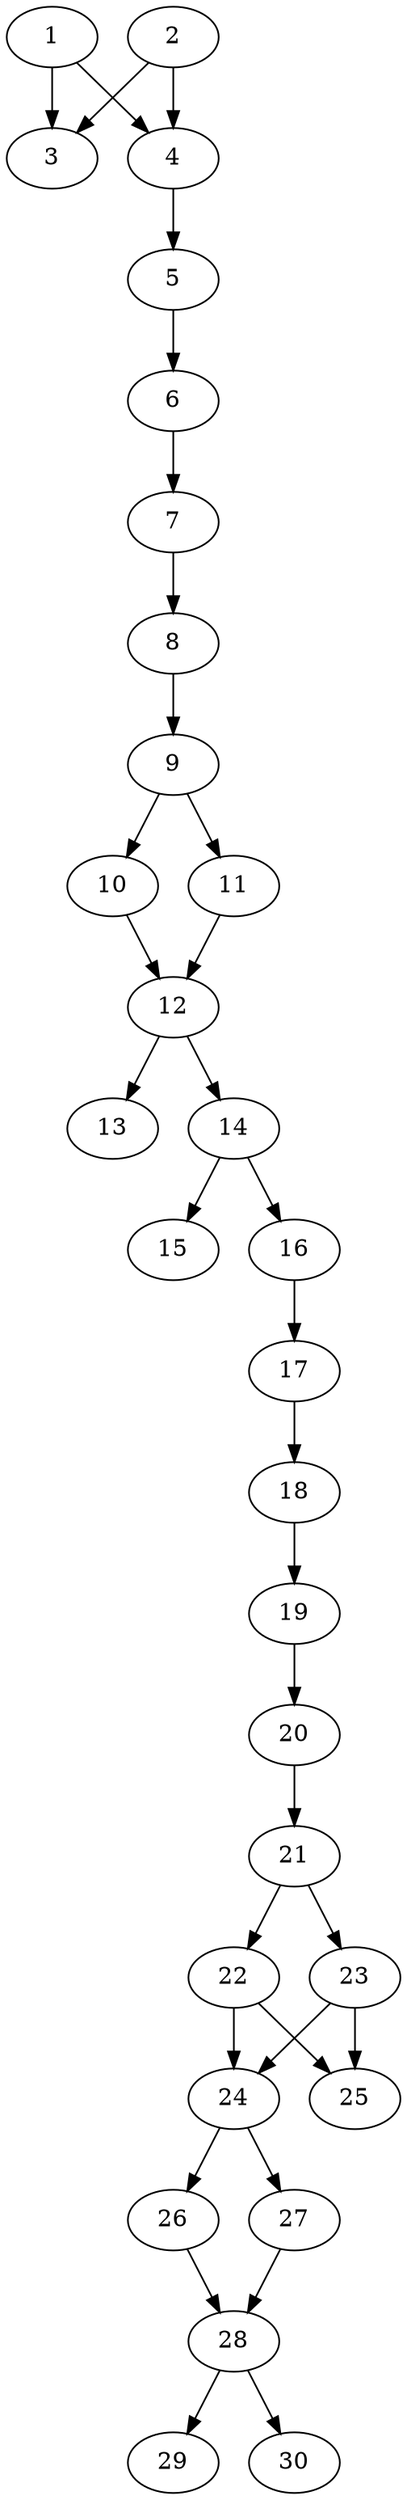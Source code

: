 // DAG automatically generated by daggen at Thu Oct  3 14:04:18 2019
// ./daggen --dot -n 30 --ccr 0.3 --fat 0.3 --regular 0.5 --density 0.6 --mindata 5242880 --maxdata 52428800 
digraph G {
  1 [size="90309973", alpha="0.10", expect_size="27092992"] 
  1 -> 3 [size ="27092992"]
  1 -> 4 [size ="27092992"]
  2 [size="98679467", alpha="0.13", expect_size="29603840"] 
  2 -> 3 [size ="29603840"]
  2 -> 4 [size ="29603840"]
  3 [size="34003627", alpha="0.12", expect_size="10201088"] 
  4 [size="106100053", alpha="0.03", expect_size="31830016"] 
  4 -> 5 [size ="31830016"]
  5 [size="158730240", alpha="0.10", expect_size="47619072"] 
  5 -> 6 [size ="47619072"]
  6 [size="72649387", alpha="0.10", expect_size="21794816"] 
  6 -> 7 [size ="21794816"]
  7 [size="81240747", alpha="0.02", expect_size="24372224"] 
  7 -> 8 [size ="24372224"]
  8 [size="159624533", alpha="0.03", expect_size="47887360"] 
  8 -> 9 [size ="47887360"]
  9 [size="66843307", alpha="0.13", expect_size="20052992"] 
  9 -> 10 [size ="20052992"]
  9 -> 11 [size ="20052992"]
  10 [size="18472960", alpha="0.17", expect_size="5541888"] 
  10 -> 12 [size ="5541888"]
  11 [size="152862720", alpha="0.19", expect_size="45858816"] 
  11 -> 12 [size ="45858816"]
  12 [size="75427840", alpha="0.10", expect_size="22628352"] 
  12 -> 13 [size ="22628352"]
  12 -> 14 [size ="22628352"]
  13 [size="23398400", alpha="0.04", expect_size="7019520"] 
  14 [size="114882560", alpha="0.18", expect_size="34464768"] 
  14 -> 15 [size ="34464768"]
  14 -> 16 [size ="34464768"]
  15 [size="140195840", alpha="0.12", expect_size="42058752"] 
  16 [size="64996693", alpha="0.07", expect_size="19499008"] 
  16 -> 17 [size ="19499008"]
  17 [size="146821120", alpha="0.14", expect_size="44046336"] 
  17 -> 18 [size ="44046336"]
  18 [size="162443947", alpha="0.01", expect_size="48733184"] 
  18 -> 19 [size ="48733184"]
  19 [size="26497707", alpha="0.11", expect_size="7949312"] 
  19 -> 20 [size ="7949312"]
  20 [size="130843307", alpha="0.12", expect_size="39252992"] 
  20 -> 21 [size ="39252992"]
  21 [size="104058880", alpha="0.03", expect_size="31217664"] 
  21 -> 22 [size ="31217664"]
  21 -> 23 [size ="31217664"]
  22 [size="95501653", alpha="0.05", expect_size="28650496"] 
  22 -> 24 [size ="28650496"]
  22 -> 25 [size ="28650496"]
  23 [size="19985067", alpha="0.08", expect_size="5995520"] 
  23 -> 24 [size ="5995520"]
  23 -> 25 [size ="5995520"]
  24 [size="55053653", alpha="0.03", expect_size="16516096"] 
  24 -> 26 [size ="16516096"]
  24 -> 27 [size ="16516096"]
  25 [size="37218987", alpha="0.15", expect_size="11165696"] 
  26 [size="131682987", alpha="0.15", expect_size="39504896"] 
  26 -> 28 [size ="39504896"]
  27 [size="25736533", alpha="0.02", expect_size="7720960"] 
  27 -> 28 [size ="7720960"]
  28 [size="133754880", alpha="0.08", expect_size="40126464"] 
  28 -> 29 [size ="40126464"]
  28 -> 30 [size ="40126464"]
  29 [size="142865067", alpha="0.00", expect_size="42859520"] 
  30 [size="70881280", alpha="0.12", expect_size="21264384"] 
}
